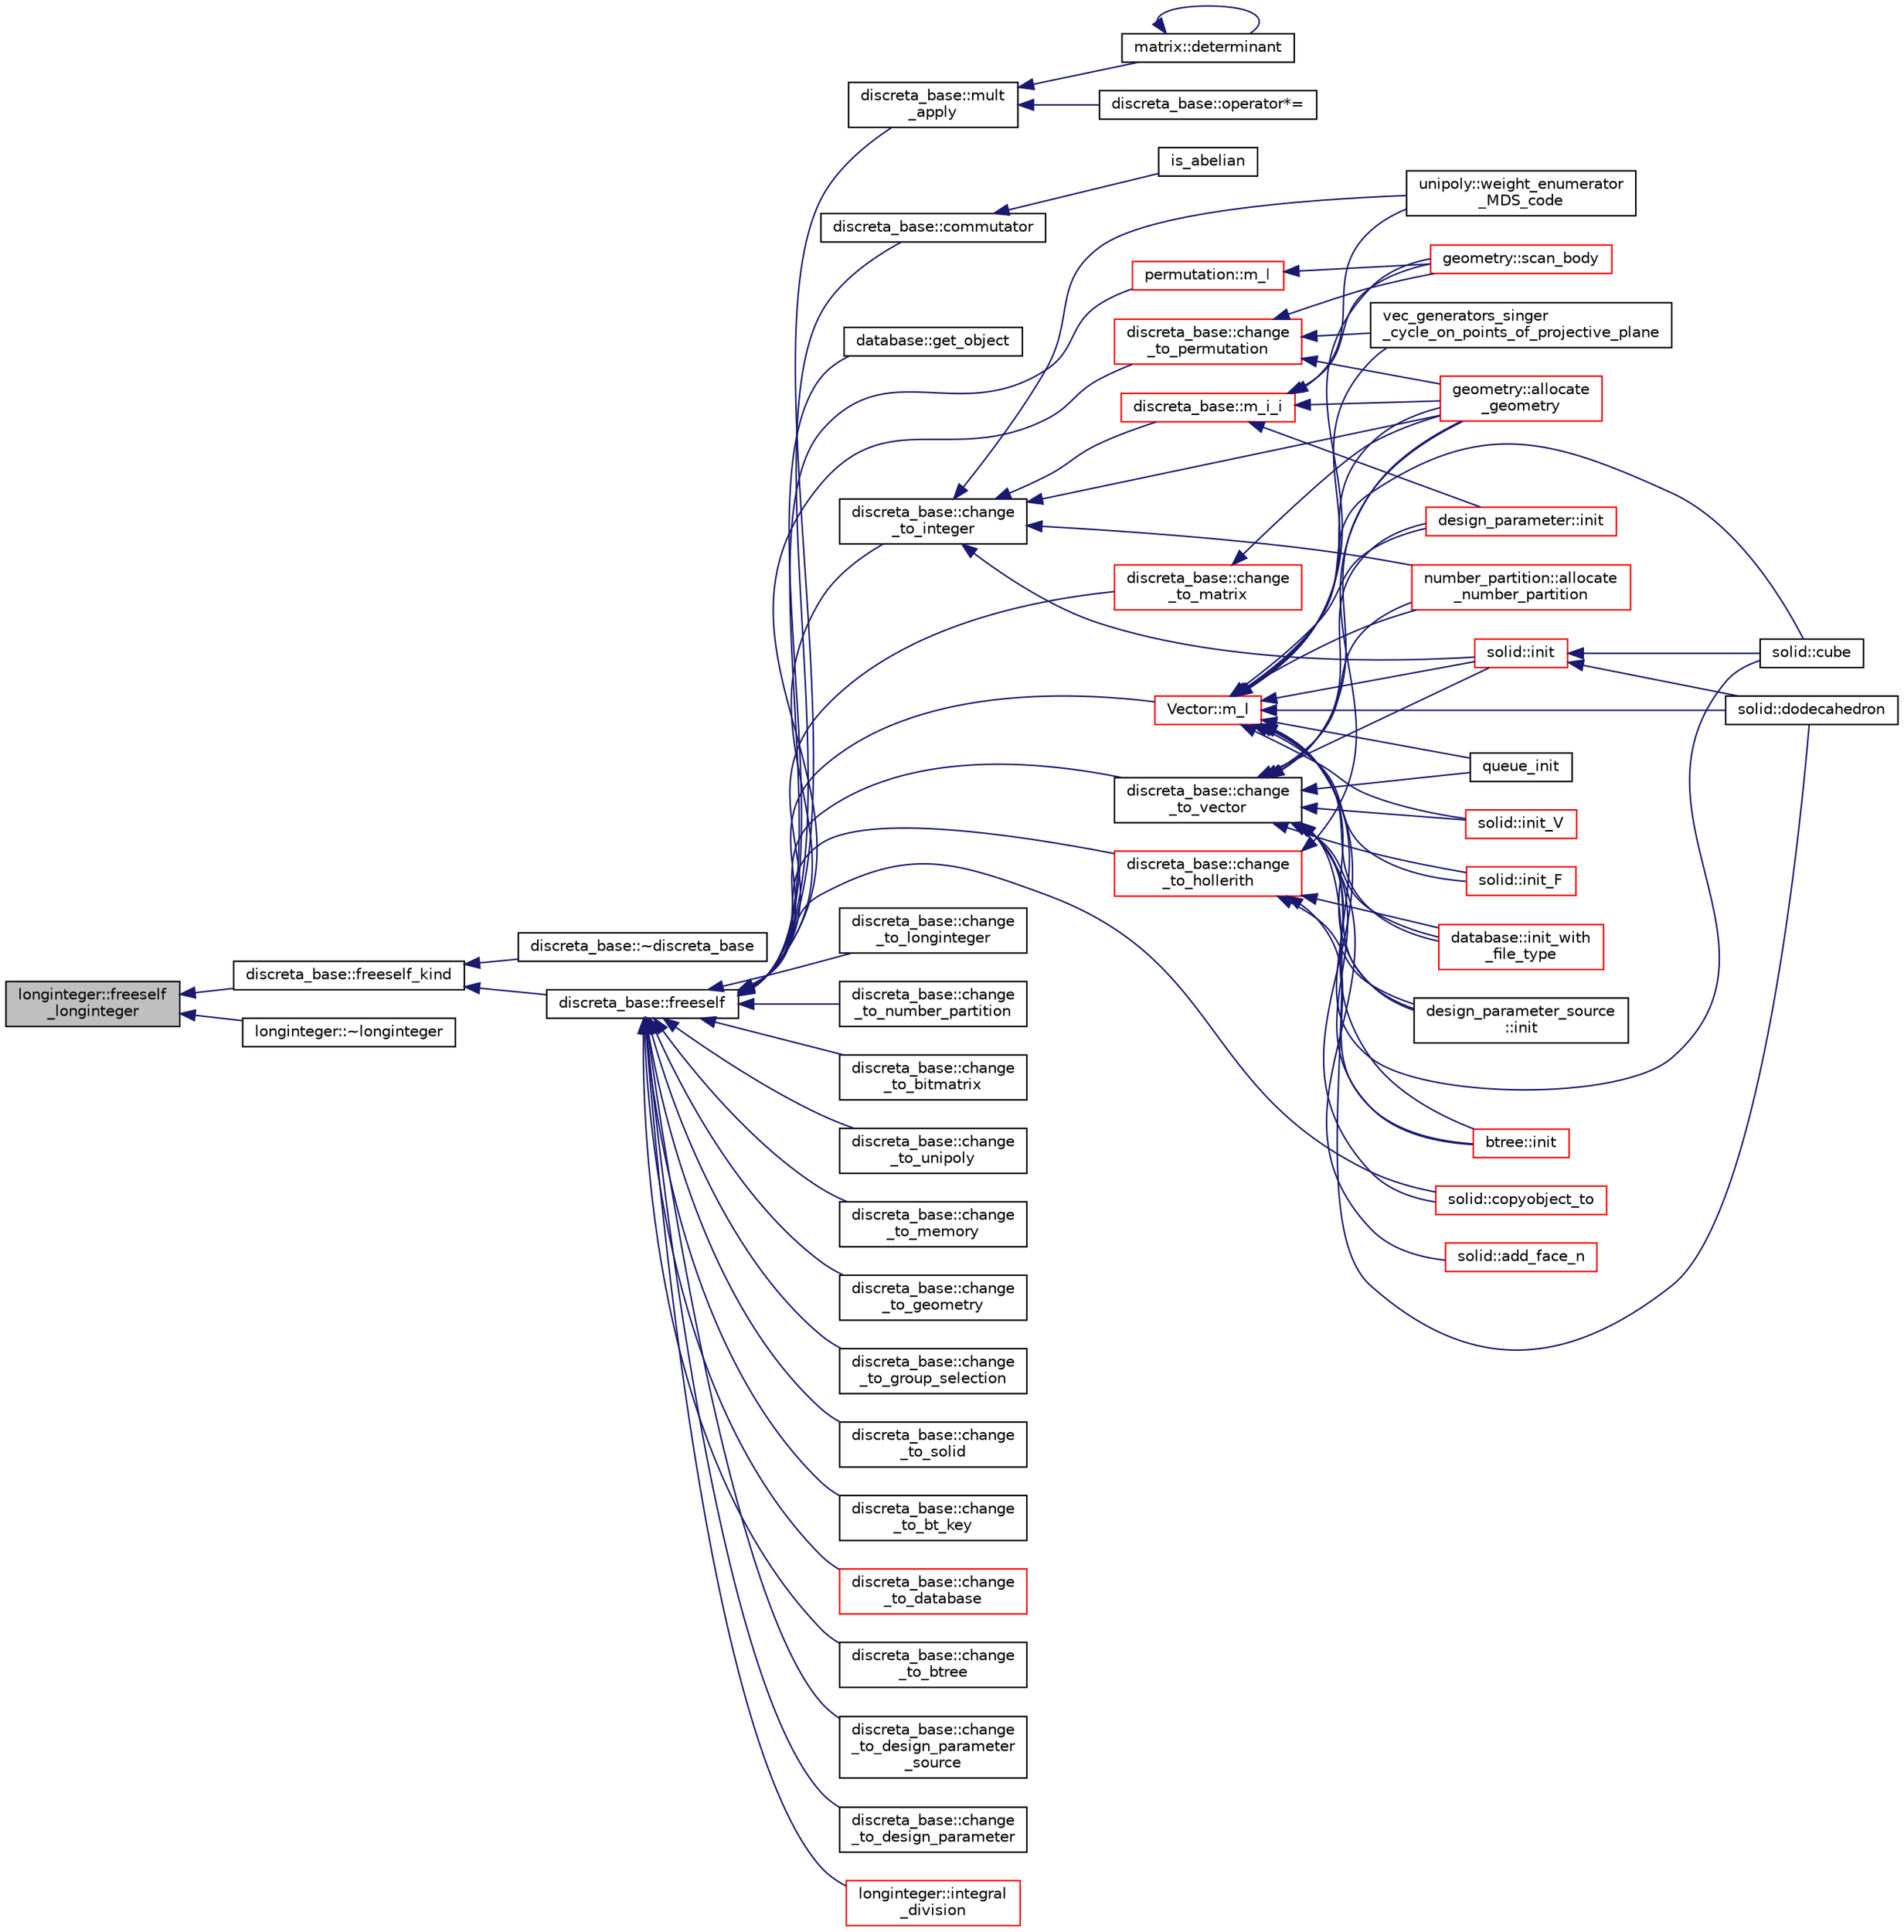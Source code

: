digraph "longinteger::freeself_longinteger"
{
  edge [fontname="Helvetica",fontsize="10",labelfontname="Helvetica",labelfontsize="10"];
  node [fontname="Helvetica",fontsize="10",shape=record];
  rankdir="LR";
  Node467 [label="longinteger::freeself\l_longinteger",height=0.2,width=0.4,color="black", fillcolor="grey75", style="filled", fontcolor="black"];
  Node467 -> Node468 [dir="back",color="midnightblue",fontsize="10",style="solid",fontname="Helvetica"];
  Node468 [label="discreta_base::freeself_kind",height=0.2,width=0.4,color="black", fillcolor="white", style="filled",URL="$d7/d71/classdiscreta__base.html#a63a23ada2165b3838fab719ed458cec8"];
  Node468 -> Node469 [dir="back",color="midnightblue",fontsize="10",style="solid",fontname="Helvetica"];
  Node469 [label="discreta_base::~discreta_base",height=0.2,width=0.4,color="black", fillcolor="white", style="filled",URL="$d7/d71/classdiscreta__base.html#a14df6915d3622e941d8bd541a6818d0e"];
  Node468 -> Node470 [dir="back",color="midnightblue",fontsize="10",style="solid",fontname="Helvetica"];
  Node470 [label="discreta_base::freeself",height=0.2,width=0.4,color="black", fillcolor="white", style="filled",URL="$d7/d71/classdiscreta__base.html#a9a3c9501a562293b5667c11b9174d6e5"];
  Node470 -> Node471 [dir="back",color="midnightblue",fontsize="10",style="solid",fontname="Helvetica"];
  Node471 [label="discreta_base::mult\l_apply",height=0.2,width=0.4,color="black", fillcolor="white", style="filled",URL="$d7/d71/classdiscreta__base.html#a301b8d0527d3a60ba410bba87446f490"];
  Node471 -> Node472 [dir="back",color="midnightblue",fontsize="10",style="solid",fontname="Helvetica"];
  Node472 [label="discreta_base::operator*=",height=0.2,width=0.4,color="black", fillcolor="white", style="filled",URL="$d7/d71/classdiscreta__base.html#a26a19fcfe00422fe1d8a66d5b1b4a60a"];
  Node471 -> Node473 [dir="back",color="midnightblue",fontsize="10",style="solid",fontname="Helvetica"];
  Node473 [label="matrix::determinant",height=0.2,width=0.4,color="black", fillcolor="white", style="filled",URL="$d1/d8d/classmatrix.html#a75adb25c9f8753f1b81eafe4464b272a"];
  Node473 -> Node473 [dir="back",color="midnightblue",fontsize="10",style="solid",fontname="Helvetica"];
  Node470 -> Node474 [dir="back",color="midnightblue",fontsize="10",style="solid",fontname="Helvetica"];
  Node474 [label="discreta_base::commutator",height=0.2,width=0.4,color="black", fillcolor="white", style="filled",URL="$d7/d71/classdiscreta__base.html#a1d0bb4144e3eb15aaf877a0cea656c00"];
  Node474 -> Node475 [dir="back",color="midnightblue",fontsize="10",style="solid",fontname="Helvetica"];
  Node475 [label="is_abelian",height=0.2,width=0.4,color="black", fillcolor="white", style="filled",URL="$d0/dd3/perm__group__gens_8_c.html#ac0291199b2706f0eb554ae24d2e7cefc"];
  Node470 -> Node476 [dir="back",color="midnightblue",fontsize="10",style="solid",fontname="Helvetica"];
  Node476 [label="database::get_object",height=0.2,width=0.4,color="black", fillcolor="white", style="filled",URL="$db/d72/classdatabase.html#af183761e73fedbd560d9545a36060efc"];
  Node470 -> Node477 [dir="back",color="midnightblue",fontsize="10",style="solid",fontname="Helvetica"];
  Node477 [label="discreta_base::change\l_to_integer",height=0.2,width=0.4,color="black", fillcolor="white", style="filled",URL="$d7/d71/classdiscreta__base.html#a58a5a5bd8f8e6f2dd7b4483b66dc7bb9"];
  Node477 -> Node478 [dir="back",color="midnightblue",fontsize="10",style="solid",fontname="Helvetica"];
  Node478 [label="discreta_base::m_i_i",height=0.2,width=0.4,color="red", fillcolor="white", style="filled",URL="$d7/d71/classdiscreta__base.html#aa231464a9d4bc233f66608021c9ad997"];
  Node478 -> Node499 [dir="back",color="midnightblue",fontsize="10",style="solid",fontname="Helvetica"];
  Node499 [label="design_parameter::init",height=0.2,width=0.4,color="red", fillcolor="white", style="filled",URL="$da/d94/classdesign__parameter.html#af77829be8d9058a84169c36143307b5d"];
  Node478 -> Node627 [dir="back",color="midnightblue",fontsize="10",style="solid",fontname="Helvetica"];
  Node627 [label="geometry::allocate\l_geometry",height=0.2,width=0.4,color="red", fillcolor="white", style="filled",URL="$da/d44/classgeometry.html#a243e84ff38207957ad5976020c19a033"];
  Node478 -> Node518 [dir="back",color="midnightblue",fontsize="10",style="solid",fontname="Helvetica"];
  Node518 [label="geometry::scan_body",height=0.2,width=0.4,color="red", fillcolor="white", style="filled",URL="$da/d44/classgeometry.html#a71bc2e3a3f4ca02e8518ab5518a4e0df"];
  Node478 -> Node643 [dir="back",color="midnightblue",fontsize="10",style="solid",fontname="Helvetica"];
  Node643 [label="unipoly::weight_enumerator\l_MDS_code",height=0.2,width=0.4,color="black", fillcolor="white", style="filled",URL="$d1/d89/classunipoly.html#ad9a4b7b883285271fc39528f74755a07"];
  Node477 -> Node627 [dir="back",color="midnightblue",fontsize="10",style="solid",fontname="Helvetica"];
  Node477 -> Node738 [dir="back",color="midnightblue",fontsize="10",style="solid",fontname="Helvetica"];
  Node738 [label="number_partition::allocate\l_number_partition",height=0.2,width=0.4,color="red", fillcolor="white", style="filled",URL="$df/d50/classnumber__partition.html#a3c5649dc95f5ca53df4b0c58de6c1dc5"];
  Node477 -> Node739 [dir="back",color="midnightblue",fontsize="10",style="solid",fontname="Helvetica"];
  Node739 [label="solid::init",height=0.2,width=0.4,color="red", fillcolor="white", style="filled",URL="$d8/def/classsolid.html#afc711954316958b35630fbc8542bcd05"];
  Node739 -> Node551 [dir="back",color="midnightblue",fontsize="10",style="solid",fontname="Helvetica"];
  Node551 [label="solid::cube",height=0.2,width=0.4,color="black", fillcolor="white", style="filled",URL="$d8/def/classsolid.html#a308e6888759550da489397527ed89137"];
  Node739 -> Node717 [dir="back",color="midnightblue",fontsize="10",style="solid",fontname="Helvetica"];
  Node717 [label="solid::dodecahedron",height=0.2,width=0.4,color="black", fillcolor="white", style="filled",URL="$d8/def/classsolid.html#a514072d4dfd0f82ba24b0df1ac302d6f"];
  Node477 -> Node643 [dir="back",color="midnightblue",fontsize="10",style="solid",fontname="Helvetica"];
  Node470 -> Node741 [dir="back",color="midnightblue",fontsize="10",style="solid",fontname="Helvetica"];
  Node741 [label="discreta_base::change\l_to_longinteger",height=0.2,width=0.4,color="black", fillcolor="white", style="filled",URL="$d7/d71/classdiscreta__base.html#aa65b4b95b89b1df5ff8e0ef944e598a9"];
  Node470 -> Node742 [dir="back",color="midnightblue",fontsize="10",style="solid",fontname="Helvetica"];
  Node742 [label="discreta_base::change\l_to_vector",height=0.2,width=0.4,color="black", fillcolor="white", style="filled",URL="$d7/d71/classdiscreta__base.html#a66186d19c55ad54af11e2a040a763c38"];
  Node742 -> Node700 [dir="back",color="midnightblue",fontsize="10",style="solid",fontname="Helvetica"];
  Node700 [label="btree::init",height=0.2,width=0.4,color="red", fillcolor="white", style="filled",URL="$dd/db0/classbtree.html#a3c88706e9886f1f9bc142b511aeab642"];
  Node742 -> Node743 [dir="back",color="midnightblue",fontsize="10",style="solid",fontname="Helvetica"];
  Node743 [label="database::init_with\l_file_type",height=0.2,width=0.4,color="red", fillcolor="white", style="filled",URL="$db/d72/classdatabase.html#a3b7a27f69a64812a6bfd765158d62476"];
  Node742 -> Node499 [dir="back",color="midnightblue",fontsize="10",style="solid",fontname="Helvetica"];
  Node742 -> Node701 [dir="back",color="midnightblue",fontsize="10",style="solid",fontname="Helvetica"];
  Node701 [label="design_parameter_source\l::init",height=0.2,width=0.4,color="black", fillcolor="white", style="filled",URL="$df/d4b/classdesign__parameter__source.html#afccf1773adfffec18fd96efaec208b93"];
  Node742 -> Node627 [dir="back",color="midnightblue",fontsize="10",style="solid",fontname="Helvetica"];
  Node742 -> Node527 [dir="back",color="midnightblue",fontsize="10",style="solid",fontname="Helvetica"];
  Node527 [label="queue_init",height=0.2,width=0.4,color="black", fillcolor="white", style="filled",URL="$d3/d72/global_8_c.html#a5fc0dec58681e5be05ad2041d536a7b7"];
  Node742 -> Node738 [dir="back",color="midnightblue",fontsize="10",style="solid",fontname="Helvetica"];
  Node742 -> Node739 [dir="back",color="midnightblue",fontsize="10",style="solid",fontname="Helvetica"];
  Node742 -> Node709 [dir="back",color="midnightblue",fontsize="10",style="solid",fontname="Helvetica"];
  Node709 [label="solid::init_V",height=0.2,width=0.4,color="red", fillcolor="white", style="filled",URL="$d8/def/classsolid.html#a0b156ca77a137dc8aa94ab22d048e542"];
  Node742 -> Node714 [dir="back",color="midnightblue",fontsize="10",style="solid",fontname="Helvetica"];
  Node714 [label="solid::init_F",height=0.2,width=0.4,color="red", fillcolor="white", style="filled",URL="$d8/def/classsolid.html#ab61e6cc032b5370f77857fe1fc10222d"];
  Node742 -> Node548 [dir="back",color="midnightblue",fontsize="10",style="solid",fontname="Helvetica"];
  Node548 [label="solid::add_face_n",height=0.2,width=0.4,color="red", fillcolor="white", style="filled",URL="$d8/def/classsolid.html#adbadfbdd46abe10cb56f041d2408b001"];
  Node742 -> Node551 [dir="back",color="midnightblue",fontsize="10",style="solid",fontname="Helvetica"];
  Node742 -> Node717 [dir="back",color="midnightblue",fontsize="10",style="solid",fontname="Helvetica"];
  Node470 -> Node745 [dir="back",color="midnightblue",fontsize="10",style="solid",fontname="Helvetica"];
  Node745 [label="discreta_base::change\l_to_permutation",height=0.2,width=0.4,color="red", fillcolor="white", style="filled",URL="$d7/d71/classdiscreta__base.html#a38e11ff129ddc29d67b54520e9a0a538"];
  Node745 -> Node627 [dir="back",color="midnightblue",fontsize="10",style="solid",fontname="Helvetica"];
  Node745 -> Node518 [dir="back",color="midnightblue",fontsize="10",style="solid",fontname="Helvetica"];
  Node745 -> Node746 [dir="back",color="midnightblue",fontsize="10",style="solid",fontname="Helvetica"];
  Node746 [label="vec_generators_singer\l_cycle_on_points_of_projective_plane",height=0.2,width=0.4,color="black", fillcolor="white", style="filled",URL="$d0/dd3/perm__group__gens_8_c.html#ac6282a87dd1be1a9024a460f89e6d756"];
  Node470 -> Node748 [dir="back",color="midnightblue",fontsize="10",style="solid",fontname="Helvetica"];
  Node748 [label="discreta_base::change\l_to_number_partition",height=0.2,width=0.4,color="black", fillcolor="white", style="filled",URL="$d7/d71/classdiscreta__base.html#a15be55441d3768c506bf9faabeef9b5b"];
  Node470 -> Node749 [dir="back",color="midnightblue",fontsize="10",style="solid",fontname="Helvetica"];
  Node749 [label="discreta_base::change\l_to_matrix",height=0.2,width=0.4,color="red", fillcolor="white", style="filled",URL="$d7/d71/classdiscreta__base.html#a51f1aaa0764c4161c0dbd981091ca5cb"];
  Node749 -> Node627 [dir="back",color="midnightblue",fontsize="10",style="solid",fontname="Helvetica"];
  Node470 -> Node751 [dir="back",color="midnightblue",fontsize="10",style="solid",fontname="Helvetica"];
  Node751 [label="discreta_base::change\l_to_bitmatrix",height=0.2,width=0.4,color="black", fillcolor="white", style="filled",URL="$d7/d71/classdiscreta__base.html#adcb7fdf185f23731b42c96488599919e"];
  Node470 -> Node752 [dir="back",color="midnightblue",fontsize="10",style="solid",fontname="Helvetica"];
  Node752 [label="discreta_base::change\l_to_unipoly",height=0.2,width=0.4,color="black", fillcolor="white", style="filled",URL="$d7/d71/classdiscreta__base.html#a436a1d89a0e7a13ba1ad0ff5813c03ed"];
  Node470 -> Node753 [dir="back",color="midnightblue",fontsize="10",style="solid",fontname="Helvetica"];
  Node753 [label="discreta_base::change\l_to_memory",height=0.2,width=0.4,color="black", fillcolor="white", style="filled",URL="$d7/d71/classdiscreta__base.html#a21a76b868e94f17a6579997f0a50a006"];
  Node470 -> Node754 [dir="back",color="midnightblue",fontsize="10",style="solid",fontname="Helvetica"];
  Node754 [label="discreta_base::change\l_to_geometry",height=0.2,width=0.4,color="black", fillcolor="white", style="filled",URL="$d7/d71/classdiscreta__base.html#a5a3efbeeb01c41259b91ed2d87bfcbb2"];
  Node470 -> Node755 [dir="back",color="midnightblue",fontsize="10",style="solid",fontname="Helvetica"];
  Node755 [label="discreta_base::change\l_to_hollerith",height=0.2,width=0.4,color="red", fillcolor="white", style="filled",URL="$d7/d71/classdiscreta__base.html#a10f410adc814d4568e3b0f84550c4ca1"];
  Node755 -> Node700 [dir="back",color="midnightblue",fontsize="10",style="solid",fontname="Helvetica"];
  Node755 -> Node743 [dir="back",color="midnightblue",fontsize="10",style="solid",fontname="Helvetica"];
  Node755 -> Node701 [dir="back",color="midnightblue",fontsize="10",style="solid",fontname="Helvetica"];
  Node755 -> Node627 [dir="back",color="midnightblue",fontsize="10",style="solid",fontname="Helvetica"];
  Node470 -> Node756 [dir="back",color="midnightblue",fontsize="10",style="solid",fontname="Helvetica"];
  Node756 [label="discreta_base::change\l_to_group_selection",height=0.2,width=0.4,color="black", fillcolor="white", style="filled",URL="$d7/d71/classdiscreta__base.html#a6b269515e796a08da4db719ae2dbdca9"];
  Node470 -> Node757 [dir="back",color="midnightblue",fontsize="10",style="solid",fontname="Helvetica"];
  Node757 [label="discreta_base::change\l_to_solid",height=0.2,width=0.4,color="black", fillcolor="white", style="filled",URL="$d7/d71/classdiscreta__base.html#adb0b11a85434f969b3895cb46b67e8c2"];
  Node470 -> Node758 [dir="back",color="midnightblue",fontsize="10",style="solid",fontname="Helvetica"];
  Node758 [label="discreta_base::change\l_to_bt_key",height=0.2,width=0.4,color="black", fillcolor="white", style="filled",URL="$d7/d71/classdiscreta__base.html#af08930510236fe08941bb5c1e4768fe9"];
  Node470 -> Node759 [dir="back",color="midnightblue",fontsize="10",style="solid",fontname="Helvetica"];
  Node759 [label="discreta_base::change\l_to_database",height=0.2,width=0.4,color="red", fillcolor="white", style="filled",URL="$d7/d71/classdiscreta__base.html#a9187fb1e0526e3d327b78bb19475ae40"];
  Node470 -> Node760 [dir="back",color="midnightblue",fontsize="10",style="solid",fontname="Helvetica"];
  Node760 [label="discreta_base::change\l_to_btree",height=0.2,width=0.4,color="black", fillcolor="white", style="filled",URL="$d7/d71/classdiscreta__base.html#a75c8608cf54191c17ee48817cc4dda17"];
  Node470 -> Node761 [dir="back",color="midnightblue",fontsize="10",style="solid",fontname="Helvetica"];
  Node761 [label="discreta_base::change\l_to_design_parameter\l_source",height=0.2,width=0.4,color="black", fillcolor="white", style="filled",URL="$d7/d71/classdiscreta__base.html#adef7252719a3b1b5261d6bc6c44dbda4"];
  Node470 -> Node762 [dir="back",color="midnightblue",fontsize="10",style="solid",fontname="Helvetica"];
  Node762 [label="discreta_base::change\l_to_design_parameter",height=0.2,width=0.4,color="black", fillcolor="white", style="filled",URL="$d7/d71/classdiscreta__base.html#ab207ed39acee5f447708dc9fcfd29e0a"];
  Node470 -> Node763 [dir="back",color="midnightblue",fontsize="10",style="solid",fontname="Helvetica"];
  Node763 [label="longinteger::integral\l_division",height=0.2,width=0.4,color="red", fillcolor="white", style="filled",URL="$d3/d71/classlonginteger.html#a692f761cfc91770ca40ab5c2df4bd358"];
  Node470 -> Node768 [dir="back",color="midnightblue",fontsize="10",style="solid",fontname="Helvetica"];
  Node768 [label="permutation::m_l",height=0.2,width=0.4,color="red", fillcolor="white", style="filled",URL="$d0/d08/classpermutation.html#a9cf73421f89b2c24cf2d08f002752030"];
  Node768 -> Node518 [dir="back",color="midnightblue",fontsize="10",style="solid",fontname="Helvetica"];
  Node470 -> Node776 [dir="back",color="midnightblue",fontsize="10",style="solid",fontname="Helvetica"];
  Node776 [label="solid::copyobject_to",height=0.2,width=0.4,color="red", fillcolor="white", style="filled",URL="$d8/def/classsolid.html#a7f35a904885ef626d1a74663fe2cad62"];
  Node470 -> Node778 [dir="back",color="midnightblue",fontsize="10",style="solid",fontname="Helvetica"];
  Node778 [label="Vector::m_l",height=0.2,width=0.4,color="red", fillcolor="white", style="filled",URL="$d5/db2/class_vector.html#a00f5520c2a6b4f5282a1a8bcf8ea74eb"];
  Node778 -> Node700 [dir="back",color="midnightblue",fontsize="10",style="solid",fontname="Helvetica"];
  Node778 -> Node743 [dir="back",color="midnightblue",fontsize="10",style="solid",fontname="Helvetica"];
  Node778 -> Node499 [dir="back",color="midnightblue",fontsize="10",style="solid",fontname="Helvetica"];
  Node778 -> Node701 [dir="back",color="midnightblue",fontsize="10",style="solid",fontname="Helvetica"];
  Node778 -> Node627 [dir="back",color="midnightblue",fontsize="10",style="solid",fontname="Helvetica"];
  Node778 -> Node518 [dir="back",color="midnightblue",fontsize="10",style="solid",fontname="Helvetica"];
  Node778 -> Node527 [dir="back",color="midnightblue",fontsize="10",style="solid",fontname="Helvetica"];
  Node778 -> Node738 [dir="back",color="midnightblue",fontsize="10",style="solid",fontname="Helvetica"];
  Node778 -> Node746 [dir="back",color="midnightblue",fontsize="10",style="solid",fontname="Helvetica"];
  Node778 -> Node739 [dir="back",color="midnightblue",fontsize="10",style="solid",fontname="Helvetica"];
  Node778 -> Node709 [dir="back",color="midnightblue",fontsize="10",style="solid",fontname="Helvetica"];
  Node778 -> Node714 [dir="back",color="midnightblue",fontsize="10",style="solid",fontname="Helvetica"];
  Node778 -> Node776 [dir="back",color="midnightblue",fontsize="10",style="solid",fontname="Helvetica"];
  Node778 -> Node551 [dir="back",color="midnightblue",fontsize="10",style="solid",fontname="Helvetica"];
  Node778 -> Node717 [dir="back",color="midnightblue",fontsize="10",style="solid",fontname="Helvetica"];
  Node467 -> Node836 [dir="back",color="midnightblue",fontsize="10",style="solid",fontname="Helvetica"];
  Node836 [label="longinteger::~longinteger",height=0.2,width=0.4,color="black", fillcolor="white", style="filled",URL="$d3/d71/classlonginteger.html#a6749d325fbff19a485dfa479f65afdb1"];
}
